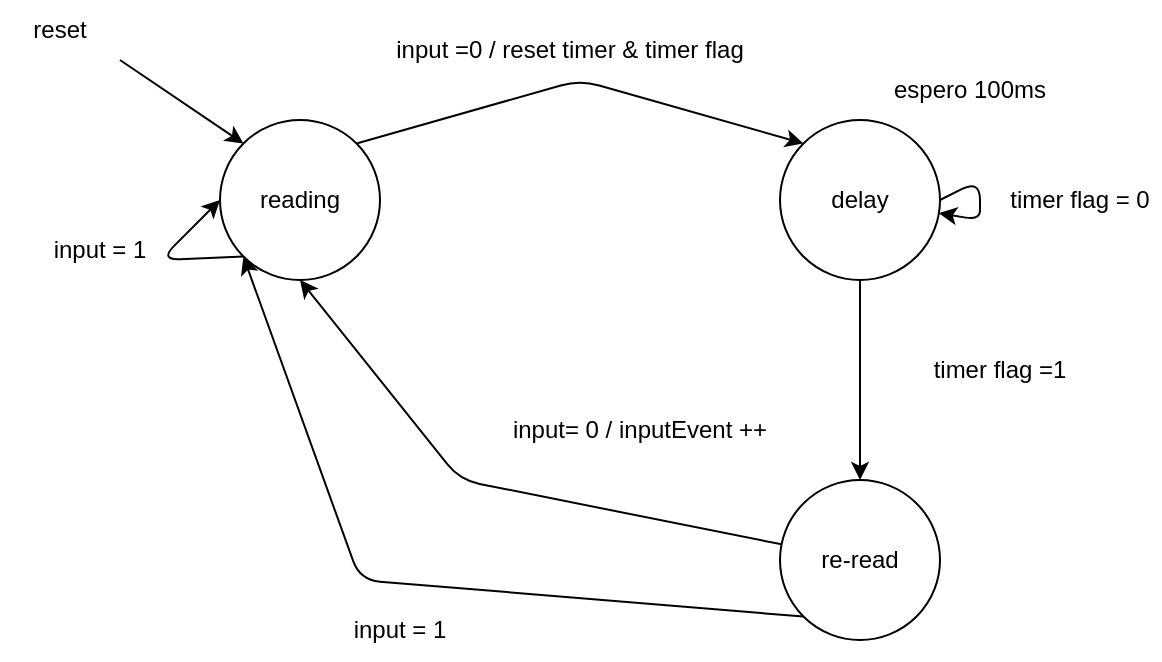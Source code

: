 <mxfile>
    <diagram id="ORU6GX-jzZaWl1ZbWNwO" name="Page-1">
        <mxGraphModel dx="938" dy="684" grid="1" gridSize="10" guides="1" tooltips="1" connect="1" arrows="1" fold="1" page="1" pageScale="1" pageWidth="850" pageHeight="1100" math="0" shadow="0">
            <root>
                <mxCell id="0"/>
                <mxCell id="1" parent="0"/>
                <mxCell id="6" style="edgeStyle=none;html=1;exitX=1;exitY=0;exitDx=0;exitDy=0;entryX=0;entryY=0;entryDx=0;entryDy=0;" edge="1" parent="1" source="2" target="5">
                    <mxGeometry relative="1" as="geometry">
                        <Array as="points">
                            <mxPoint x="360" y="80"/>
                        </Array>
                    </mxGeometry>
                </mxCell>
                <mxCell id="2" value="reading" style="ellipse;whiteSpace=wrap;html=1;aspect=fixed;" vertex="1" parent="1">
                    <mxGeometry x="180" y="100" width="80" height="80" as="geometry"/>
                </mxCell>
                <mxCell id="3" value="" style="endArrow=classic;html=1;entryX=0;entryY=0;entryDx=0;entryDy=0;" edge="1" parent="1" target="2">
                    <mxGeometry width="50" height="50" relative="1" as="geometry">
                        <mxPoint x="130" y="70" as="sourcePoint"/>
                        <mxPoint x="170" y="90" as="targetPoint"/>
                    </mxGeometry>
                </mxCell>
                <mxCell id="4" value="reset" style="text;html=1;strokeColor=none;fillColor=none;align=center;verticalAlign=middle;whiteSpace=wrap;rounded=0;" vertex="1" parent="1">
                    <mxGeometry x="70" y="40" width="60" height="30" as="geometry"/>
                </mxCell>
                <mxCell id="16" style="edgeStyle=none;html=1;exitX=0.5;exitY=1;exitDx=0;exitDy=0;entryX=0.5;entryY=0;entryDx=0;entryDy=0;" edge="1" parent="1" source="5" target="15">
                    <mxGeometry relative="1" as="geometry"/>
                </mxCell>
                <mxCell id="5" value="delay" style="ellipse;whiteSpace=wrap;html=1;aspect=fixed;" vertex="1" parent="1">
                    <mxGeometry x="460" y="100" width="80" height="80" as="geometry"/>
                </mxCell>
                <mxCell id="7" value="input =0 / reset timer &amp;amp; timer flag" style="text;html=1;strokeColor=none;fillColor=none;align=center;verticalAlign=middle;whiteSpace=wrap;rounded=0;" vertex="1" parent="1">
                    <mxGeometry x="230" y="50" width="250" height="30" as="geometry"/>
                </mxCell>
                <mxCell id="9" style="edgeStyle=none;html=1;exitX=0;exitY=1;exitDx=0;exitDy=0;entryX=0;entryY=0.5;entryDx=0;entryDy=0;" edge="1" parent="1" source="2" target="2">
                    <mxGeometry relative="1" as="geometry">
                        <Array as="points">
                            <mxPoint x="150" y="170"/>
                        </Array>
                    </mxGeometry>
                </mxCell>
                <mxCell id="12" value="input = 1" style="text;html=1;strokeColor=none;fillColor=none;align=center;verticalAlign=middle;whiteSpace=wrap;rounded=0;" vertex="1" parent="1">
                    <mxGeometry x="90" y="150" width="60" height="30" as="geometry"/>
                </mxCell>
                <mxCell id="13" style="edgeStyle=none;html=1;exitX=1;exitY=0.5;exitDx=0;exitDy=0;" edge="1" parent="1" source="5" target="5">
                    <mxGeometry relative="1" as="geometry"/>
                </mxCell>
                <mxCell id="14" value="timer flag = 0" style="text;html=1;strokeColor=none;fillColor=none;align=center;verticalAlign=middle;whiteSpace=wrap;rounded=0;" vertex="1" parent="1">
                    <mxGeometry x="570" y="125" width="80" height="30" as="geometry"/>
                </mxCell>
                <mxCell id="18" style="edgeStyle=none;html=1;entryX=0.5;entryY=1;entryDx=0;entryDy=0;" edge="1" parent="1" source="15" target="2">
                    <mxGeometry relative="1" as="geometry">
                        <Array as="points">
                            <mxPoint x="300" y="280"/>
                        </Array>
                    </mxGeometry>
                </mxCell>
                <mxCell id="20" style="edgeStyle=none;html=1;exitX=0;exitY=1;exitDx=0;exitDy=0;entryX=0;entryY=1;entryDx=0;entryDy=0;" edge="1" parent="1" source="15" target="2">
                    <mxGeometry relative="1" as="geometry">
                        <Array as="points">
                            <mxPoint x="250" y="330"/>
                        </Array>
                    </mxGeometry>
                </mxCell>
                <mxCell id="15" value="re-read" style="ellipse;whiteSpace=wrap;html=1;aspect=fixed;" vertex="1" parent="1">
                    <mxGeometry x="460" y="280" width="80" height="80" as="geometry"/>
                </mxCell>
                <mxCell id="17" value="timer flag =1" style="text;html=1;strokeColor=none;fillColor=none;align=center;verticalAlign=middle;whiteSpace=wrap;rounded=0;" vertex="1" parent="1">
                    <mxGeometry x="510" y="210" width="120" height="30" as="geometry"/>
                </mxCell>
                <mxCell id="19" value="input= 0 / inputEvent ++" style="text;html=1;strokeColor=none;fillColor=none;align=center;verticalAlign=middle;whiteSpace=wrap;rounded=0;" vertex="1" parent="1">
                    <mxGeometry x="290" y="240" width="200" height="30" as="geometry"/>
                </mxCell>
                <mxCell id="21" value="input&amp;nbsp;= 1" style="text;html=1;strokeColor=none;fillColor=none;align=center;verticalAlign=middle;whiteSpace=wrap;rounded=0;" vertex="1" parent="1">
                    <mxGeometry x="190" y="340" width="160" height="30" as="geometry"/>
                </mxCell>
                <mxCell id="22" value="espero 100ms" style="text;html=1;strokeColor=none;fillColor=none;align=center;verticalAlign=middle;whiteSpace=wrap;rounded=0;" vertex="1" parent="1">
                    <mxGeometry x="480" y="70" width="150" height="30" as="geometry"/>
                </mxCell>
            </root>
        </mxGraphModel>
    </diagram>
</mxfile>